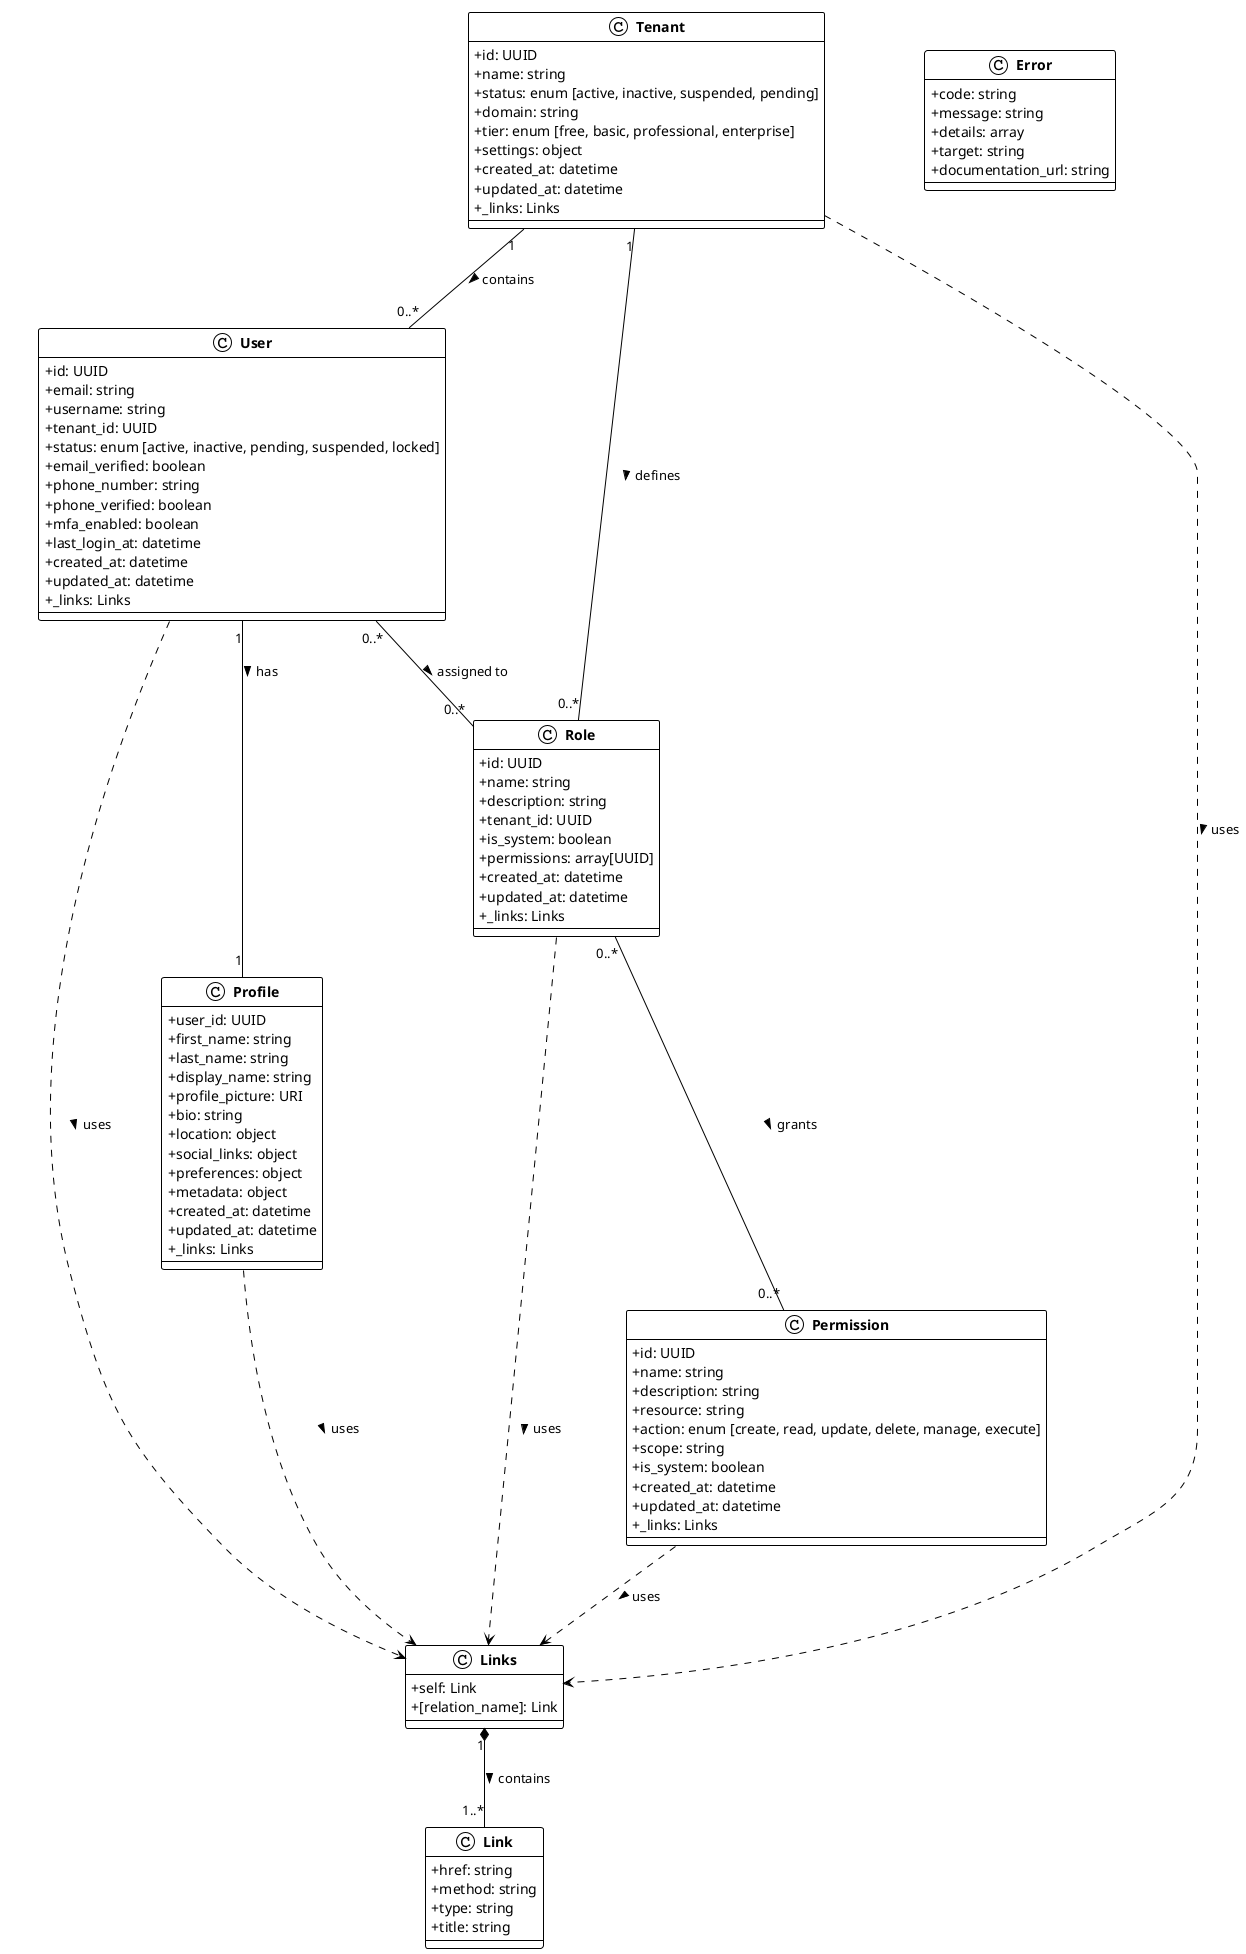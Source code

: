 @startuml "Multi-Tenant User Identity and Profile API Schema"

' Style and theme settings
!theme plain
skinparam classAttributeIconSize 0
skinparam classFontStyle bold
skinparam nodesep 100
skinparam ranksep 80

' Class definitions
class Tenant {
    +id: UUID
    +name: string
    +status: enum [active, inactive, suspended, pending]
    +domain: string
    +tier: enum [free, basic, professional, enterprise]
    +settings: object
    +created_at: datetime
    +updated_at: datetime
    +_links: Links
}

class User {
    +id: UUID
    +email: string
    +username: string
    +tenant_id: UUID
    +status: enum [active, inactive, pending, suspended, locked]
    +email_verified: boolean
    +phone_number: string
    +phone_verified: boolean
    +mfa_enabled: boolean
    +last_login_at: datetime
    +created_at: datetime
    +updated_at: datetime
    +_links: Links
}

class Profile {
    +user_id: UUID
    +first_name: string
    +last_name: string
    +display_name: string
    +profile_picture: URI
    +bio: string
    +location: object
    +social_links: object
    +preferences: object
    +metadata: object
    +created_at: datetime
    +updated_at: datetime
    +_links: Links
}

class Role {
    +id: UUID
    +name: string
    +description: string
    +tenant_id: UUID
    +is_system: boolean
    +permissions: array[UUID]
    +created_at: datetime
    +updated_at: datetime
    +_links: Links
}

class Permission {
    +id: UUID
    +name: string
    +description: string
    +resource: string
    +action: enum [create, read, update, delete, manage, execute]
    +scope: string
    +is_system: boolean
    +created_at: datetime
    +updated_at: datetime
    +_links: Links
}

class Link {
    +href: string
    +method: string
    +type: string
    +title: string
}

class Links {
    +self: Link
    +[relation_name]: Link
}

class Error {
    +code: string
    +message: string
    +details: array
    +target: string
    +documentation_url: string
}

' Relationships
Tenant "1" -- "0..*" User : contains >
Tenant "1" -- "0..*" Role : defines >
User "1" -- "1" Profile : has >
User "0..*" -- "0..*" Role : assigned to >
Role "0..*" -- "0..*" Permission : grants >

' HATEOAS relationships (dashed to indicate they're not database relationships)
Tenant ..> Links : uses >
User ..> Links : uses >
Profile ..> Links : uses >
Role ..> Links : uses >
Permission ..> Links : uses >
Links "1" *-- "1..*" Link : contains >

@enduml
